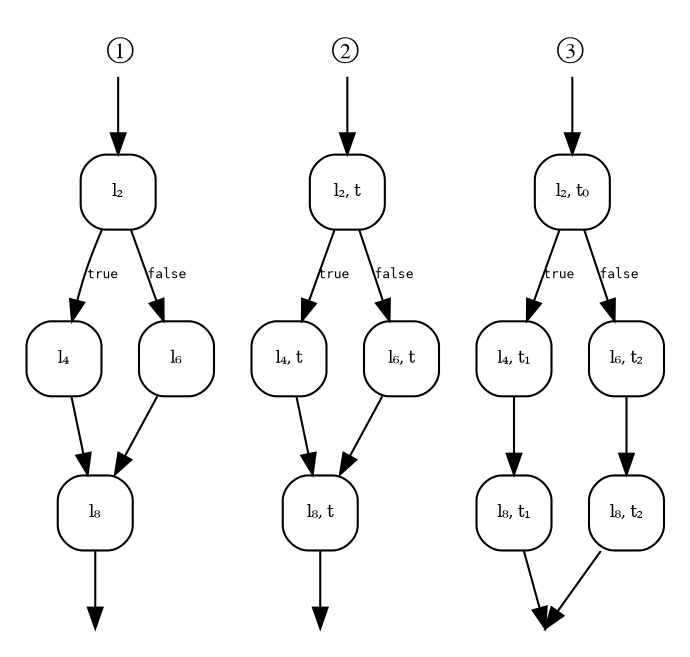 digraph PositiveExtendedTransitionSystem {
	fontsize=14.0;
	margin=0.01;

	subgraph cluster_original {
		label="①";
		color=white;

		node [shape=plaintext, label="", width=0.01, height=0.01]; o0 on;
		node [shape=record, style=rounded, fontsize=8.0, height=0.5, width=0.5];
		edge [fontsize=6.0, fontname="Monospace"];

		o0 -> o1;
		o1 -> o2 [label="true"];
		o1 -> o3 [label="false"];
		o2 -> o4;
		o3 -> o4;
		o4 -> on;

		o1 [label="l₂"];
		o2 [label="l₄"];
		o3 [label="l₆"];
		o4 [label="l₈"];
	}

	subgraph cluster_trivial {
		label="②";
		color=white;

		node [shape=plaintext, label="", width=0.01, height=0.01]; t0 tn;
		node [shape=record, style=rounded, fontsize=8.0, height=0.5, width=0.5];
		edge [fontsize=6.0, fontname="Monospace"];

		t0 -> t1;
		t1 -> t2 [label="true"];
		t1 -> t3 [label="false"];
		t2 -> t4;
		t3 -> t4;
		t4 -> tn;

		t1 [label="l₂, t"];
		t2 [label="l₄, t"];
		t3 [label="l₆, t"];
		t4 [label="l₈, t"];
	}

	subgraph cluster_extended {
		label="③";
		color=white;

		node [shape=plaintext, label="", width=0.01, height=0.01]; e0 en;
		node [shape=record, style=rounded, fontsize=8.0, height=0.5, width=0.5];
		edge [fontsize=6.0, fontname="Monospace"];

		e0 -> e1;
		e1 -> e2 [label="true"];
		e1 -> e3 [label="false"];
		e2 -> e4;
		e3 -> e5;
		e4 -> en;
		e5 -> en;

		e1 [label="l₂, t₀"];
		e2 [label="l₄, t₁"];
		e3 [label="l₆, t₂"];
		e4 [label="l₈, t₁"];
		e5 [label="l₈, t₂"];
	}
}
